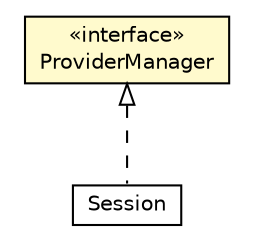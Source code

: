 #!/usr/local/bin/dot
#
# Class diagram 
# Generated by UMLGraph version R5_6-24-gf6e263 (http://www.umlgraph.org/)
#

digraph G {
	edge [fontname="Helvetica",fontsize=10,labelfontname="Helvetica",labelfontsize=10];
	node [fontname="Helvetica",fontsize=10,shape=plaintext];
	nodesep=0.25;
	ranksep=0.5;
	// io.reinert.requestor.core.Session
	c54507 [label=<<table title="io.reinert.requestor.core.Session" border="0" cellborder="1" cellspacing="0" cellpadding="2" port="p" href="./Session.html">
		<tr><td><table border="0" cellspacing="0" cellpadding="1">
<tr><td align="center" balign="center"> Session </td></tr>
		</table></td></tr>
		</table>>, URL="./Session.html", fontname="Helvetica", fontcolor="black", fontsize=10.0];
	// io.reinert.requestor.core.ProviderManager
	c54515 [label=<<table title="io.reinert.requestor.core.ProviderManager" border="0" cellborder="1" cellspacing="0" cellpadding="2" port="p" bgcolor="lemonChiffon" href="./ProviderManager.html">
		<tr><td><table border="0" cellspacing="0" cellpadding="1">
<tr><td align="center" balign="center"> &#171;interface&#187; </td></tr>
<tr><td align="center" balign="center"> ProviderManager </td></tr>
		</table></td></tr>
		</table>>, URL="./ProviderManager.html", fontname="Helvetica", fontcolor="black", fontsize=10.0];
	//io.reinert.requestor.core.Session implements io.reinert.requestor.core.ProviderManager
	c54515:p -> c54507:p [dir=back,arrowtail=empty,style=dashed];
}

